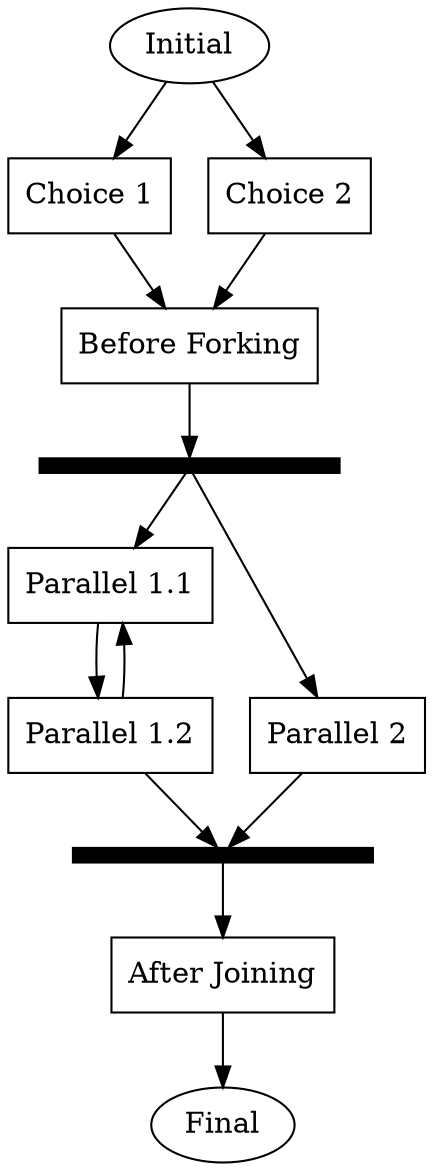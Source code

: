 digraph G {

  v0 [label="Initial",id="1",shape="oval",color="black"]
  v1 [label="Choice 1",id="2",shape="box",color="black"]
  v2 [label="Choice 2",id="3",shape="box",color="black"]
  v3 [label="Before Forking",id="4",shape="box",color="black"]
  v4 [label="",id="5",shape="box",style="filled",fillcolor="black",height="0.1",width="2",fixedsize="true"]
  v5 [label="Parallel 1.1",id="6",shape="box",color="black"]
  v6 [label="Parallel 1.2",id="7",shape="box",color="black"]
  v7 [label="Parallel 2",id="8",shape="box",color="black"]
  v8 [label="",id="9",shape="box",style="filled",fillcolor="black",height="0.1",width="2",fixedsize="true"]
  v9 [label="After Joining",id="10",shape="box",color="black"]
  v10 [label="Final",id="11",shape="oval",color="black"]

  v0 -> v1
  v0 -> v2
  v1 -> v3
  v2 -> v3
  v3 -> v4
  v4 -> v5
  v4 -> v7
  v5 -> v6
  v6 -> v5
  v6 -> v8
  v7 -> v8
  v8 -> v9
  v9 -> v10

}